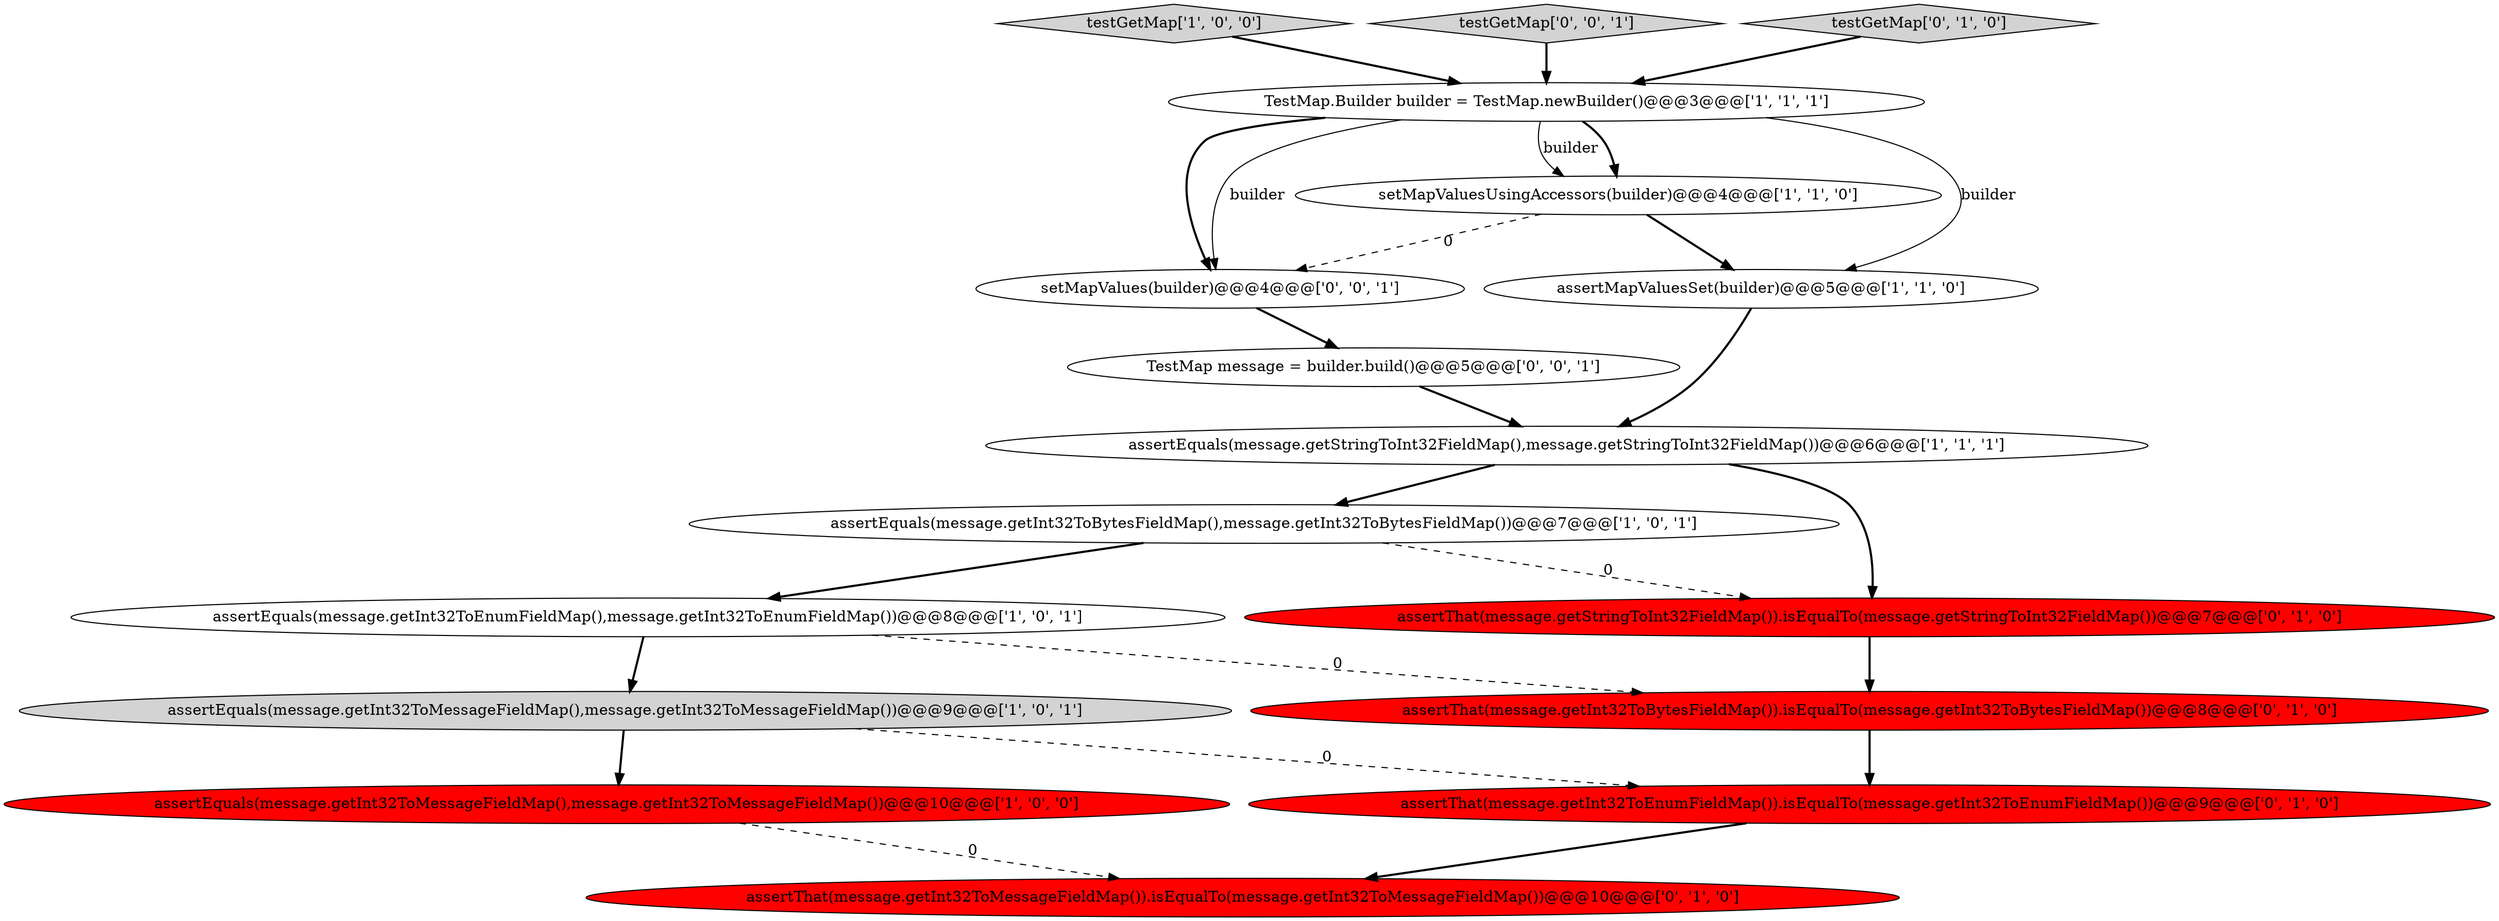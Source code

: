 digraph {
0 [style = filled, label = "assertEquals(message.getInt32ToMessageFieldMap(),message.getInt32ToMessageFieldMap())@@@10@@@['1', '0', '0']", fillcolor = red, shape = ellipse image = "AAA1AAABBB1BBB"];
7 [style = filled, label = "assertEquals(message.getInt32ToEnumFieldMap(),message.getInt32ToEnumFieldMap())@@@8@@@['1', '0', '1']", fillcolor = white, shape = ellipse image = "AAA0AAABBB1BBB"];
11 [style = filled, label = "assertThat(message.getInt32ToEnumFieldMap()).isEqualTo(message.getInt32ToEnumFieldMap())@@@9@@@['0', '1', '0']", fillcolor = red, shape = ellipse image = "AAA1AAABBB2BBB"];
15 [style = filled, label = "TestMap message = builder.build()@@@5@@@['0', '0', '1']", fillcolor = white, shape = ellipse image = "AAA0AAABBB3BBB"];
6 [style = filled, label = "setMapValuesUsingAccessors(builder)@@@4@@@['1', '1', '0']", fillcolor = white, shape = ellipse image = "AAA0AAABBB1BBB"];
4 [style = filled, label = "assertEquals(message.getStringToInt32FieldMap(),message.getStringToInt32FieldMap())@@@6@@@['1', '1', '1']", fillcolor = white, shape = ellipse image = "AAA0AAABBB1BBB"];
14 [style = filled, label = "setMapValues(builder)@@@4@@@['0', '0', '1']", fillcolor = white, shape = ellipse image = "AAA0AAABBB3BBB"];
8 [style = filled, label = "TestMap.Builder builder = TestMap.newBuilder()@@@3@@@['1', '1', '1']", fillcolor = white, shape = ellipse image = "AAA0AAABBB1BBB"];
3 [style = filled, label = "assertEquals(message.getInt32ToMessageFieldMap(),message.getInt32ToMessageFieldMap())@@@9@@@['1', '0', '1']", fillcolor = lightgray, shape = ellipse image = "AAA0AAABBB1BBB"];
5 [style = filled, label = "testGetMap['1', '0', '0']", fillcolor = lightgray, shape = diamond image = "AAA0AAABBB1BBB"];
10 [style = filled, label = "assertThat(message.getInt32ToBytesFieldMap()).isEqualTo(message.getInt32ToBytesFieldMap())@@@8@@@['0', '1', '0']", fillcolor = red, shape = ellipse image = "AAA1AAABBB2BBB"];
2 [style = filled, label = "assertMapValuesSet(builder)@@@5@@@['1', '1', '0']", fillcolor = white, shape = ellipse image = "AAA0AAABBB1BBB"];
1 [style = filled, label = "assertEquals(message.getInt32ToBytesFieldMap(),message.getInt32ToBytesFieldMap())@@@7@@@['1', '0', '1']", fillcolor = white, shape = ellipse image = "AAA0AAABBB1BBB"];
16 [style = filled, label = "testGetMap['0', '0', '1']", fillcolor = lightgray, shape = diamond image = "AAA0AAABBB3BBB"];
12 [style = filled, label = "assertThat(message.getInt32ToMessageFieldMap()).isEqualTo(message.getInt32ToMessageFieldMap())@@@10@@@['0', '1', '0']", fillcolor = red, shape = ellipse image = "AAA1AAABBB2BBB"];
13 [style = filled, label = "assertThat(message.getStringToInt32FieldMap()).isEqualTo(message.getStringToInt32FieldMap())@@@7@@@['0', '1', '0']", fillcolor = red, shape = ellipse image = "AAA1AAABBB2BBB"];
9 [style = filled, label = "testGetMap['0', '1', '0']", fillcolor = lightgray, shape = diamond image = "AAA0AAABBB2BBB"];
13->10 [style = bold, label=""];
8->2 [style = solid, label="builder"];
5->8 [style = bold, label=""];
16->8 [style = bold, label=""];
4->13 [style = bold, label=""];
8->14 [style = bold, label=""];
8->6 [style = bold, label=""];
11->12 [style = bold, label=""];
0->12 [style = dashed, label="0"];
6->14 [style = dashed, label="0"];
9->8 [style = bold, label=""];
2->4 [style = bold, label=""];
1->7 [style = bold, label=""];
7->3 [style = bold, label=""];
3->0 [style = bold, label=""];
6->2 [style = bold, label=""];
1->13 [style = dashed, label="0"];
15->4 [style = bold, label=""];
8->14 [style = solid, label="builder"];
7->10 [style = dashed, label="0"];
14->15 [style = bold, label=""];
4->1 [style = bold, label=""];
3->11 [style = dashed, label="0"];
8->6 [style = solid, label="builder"];
10->11 [style = bold, label=""];
}

